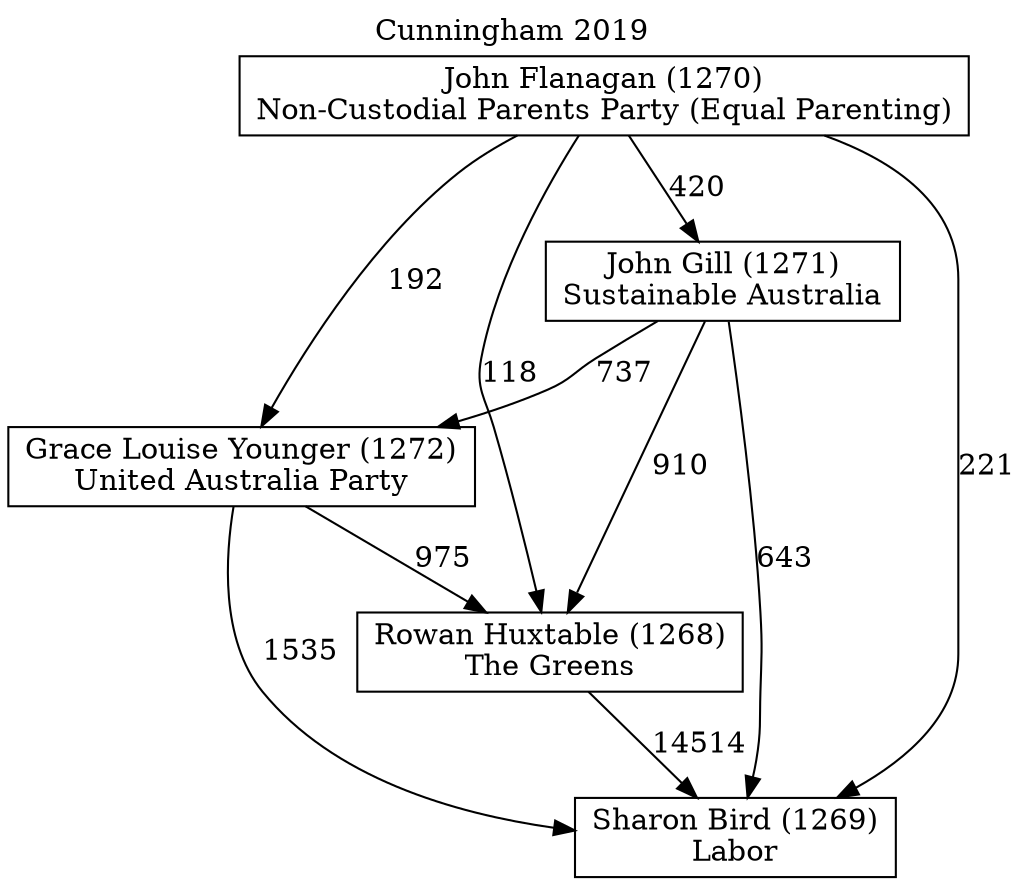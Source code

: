 // House preference flow
digraph "Sharon Bird (1269)_Cunningham_2019" {
	graph [label="Cunningham 2019" labelloc=t mclimit=10]
	node [shape=box]
	"Grace Louise Younger (1272)" [label="Grace Louise Younger (1272)
United Australia Party"]
	"John Flanagan (1270)" [label="John Flanagan (1270)
Non-Custodial Parents Party (Equal Parenting)"]
	"John Gill (1271)" [label="John Gill (1271)
Sustainable Australia"]
	"Rowan Huxtable (1268)" [label="Rowan Huxtable (1268)
The Greens"]
	"Sharon Bird (1269)" [label="Sharon Bird (1269)
Labor"]
	"Grace Louise Younger (1272)" -> "Rowan Huxtable (1268)" [label=975]
	"Grace Louise Younger (1272)" -> "Sharon Bird (1269)" [label=1535]
	"John Flanagan (1270)" -> "Grace Louise Younger (1272)" [label=192]
	"John Flanagan (1270)" -> "John Gill (1271)" [label=420]
	"John Flanagan (1270)" -> "Rowan Huxtable (1268)" [label=118]
	"John Flanagan (1270)" -> "Sharon Bird (1269)" [label=221]
	"John Gill (1271)" -> "Grace Louise Younger (1272)" [label=737]
	"John Gill (1271)" -> "Rowan Huxtable (1268)" [label=910]
	"John Gill (1271)" -> "Sharon Bird (1269)" [label=643]
	"Rowan Huxtable (1268)" -> "Sharon Bird (1269)" [label=14514]
}
